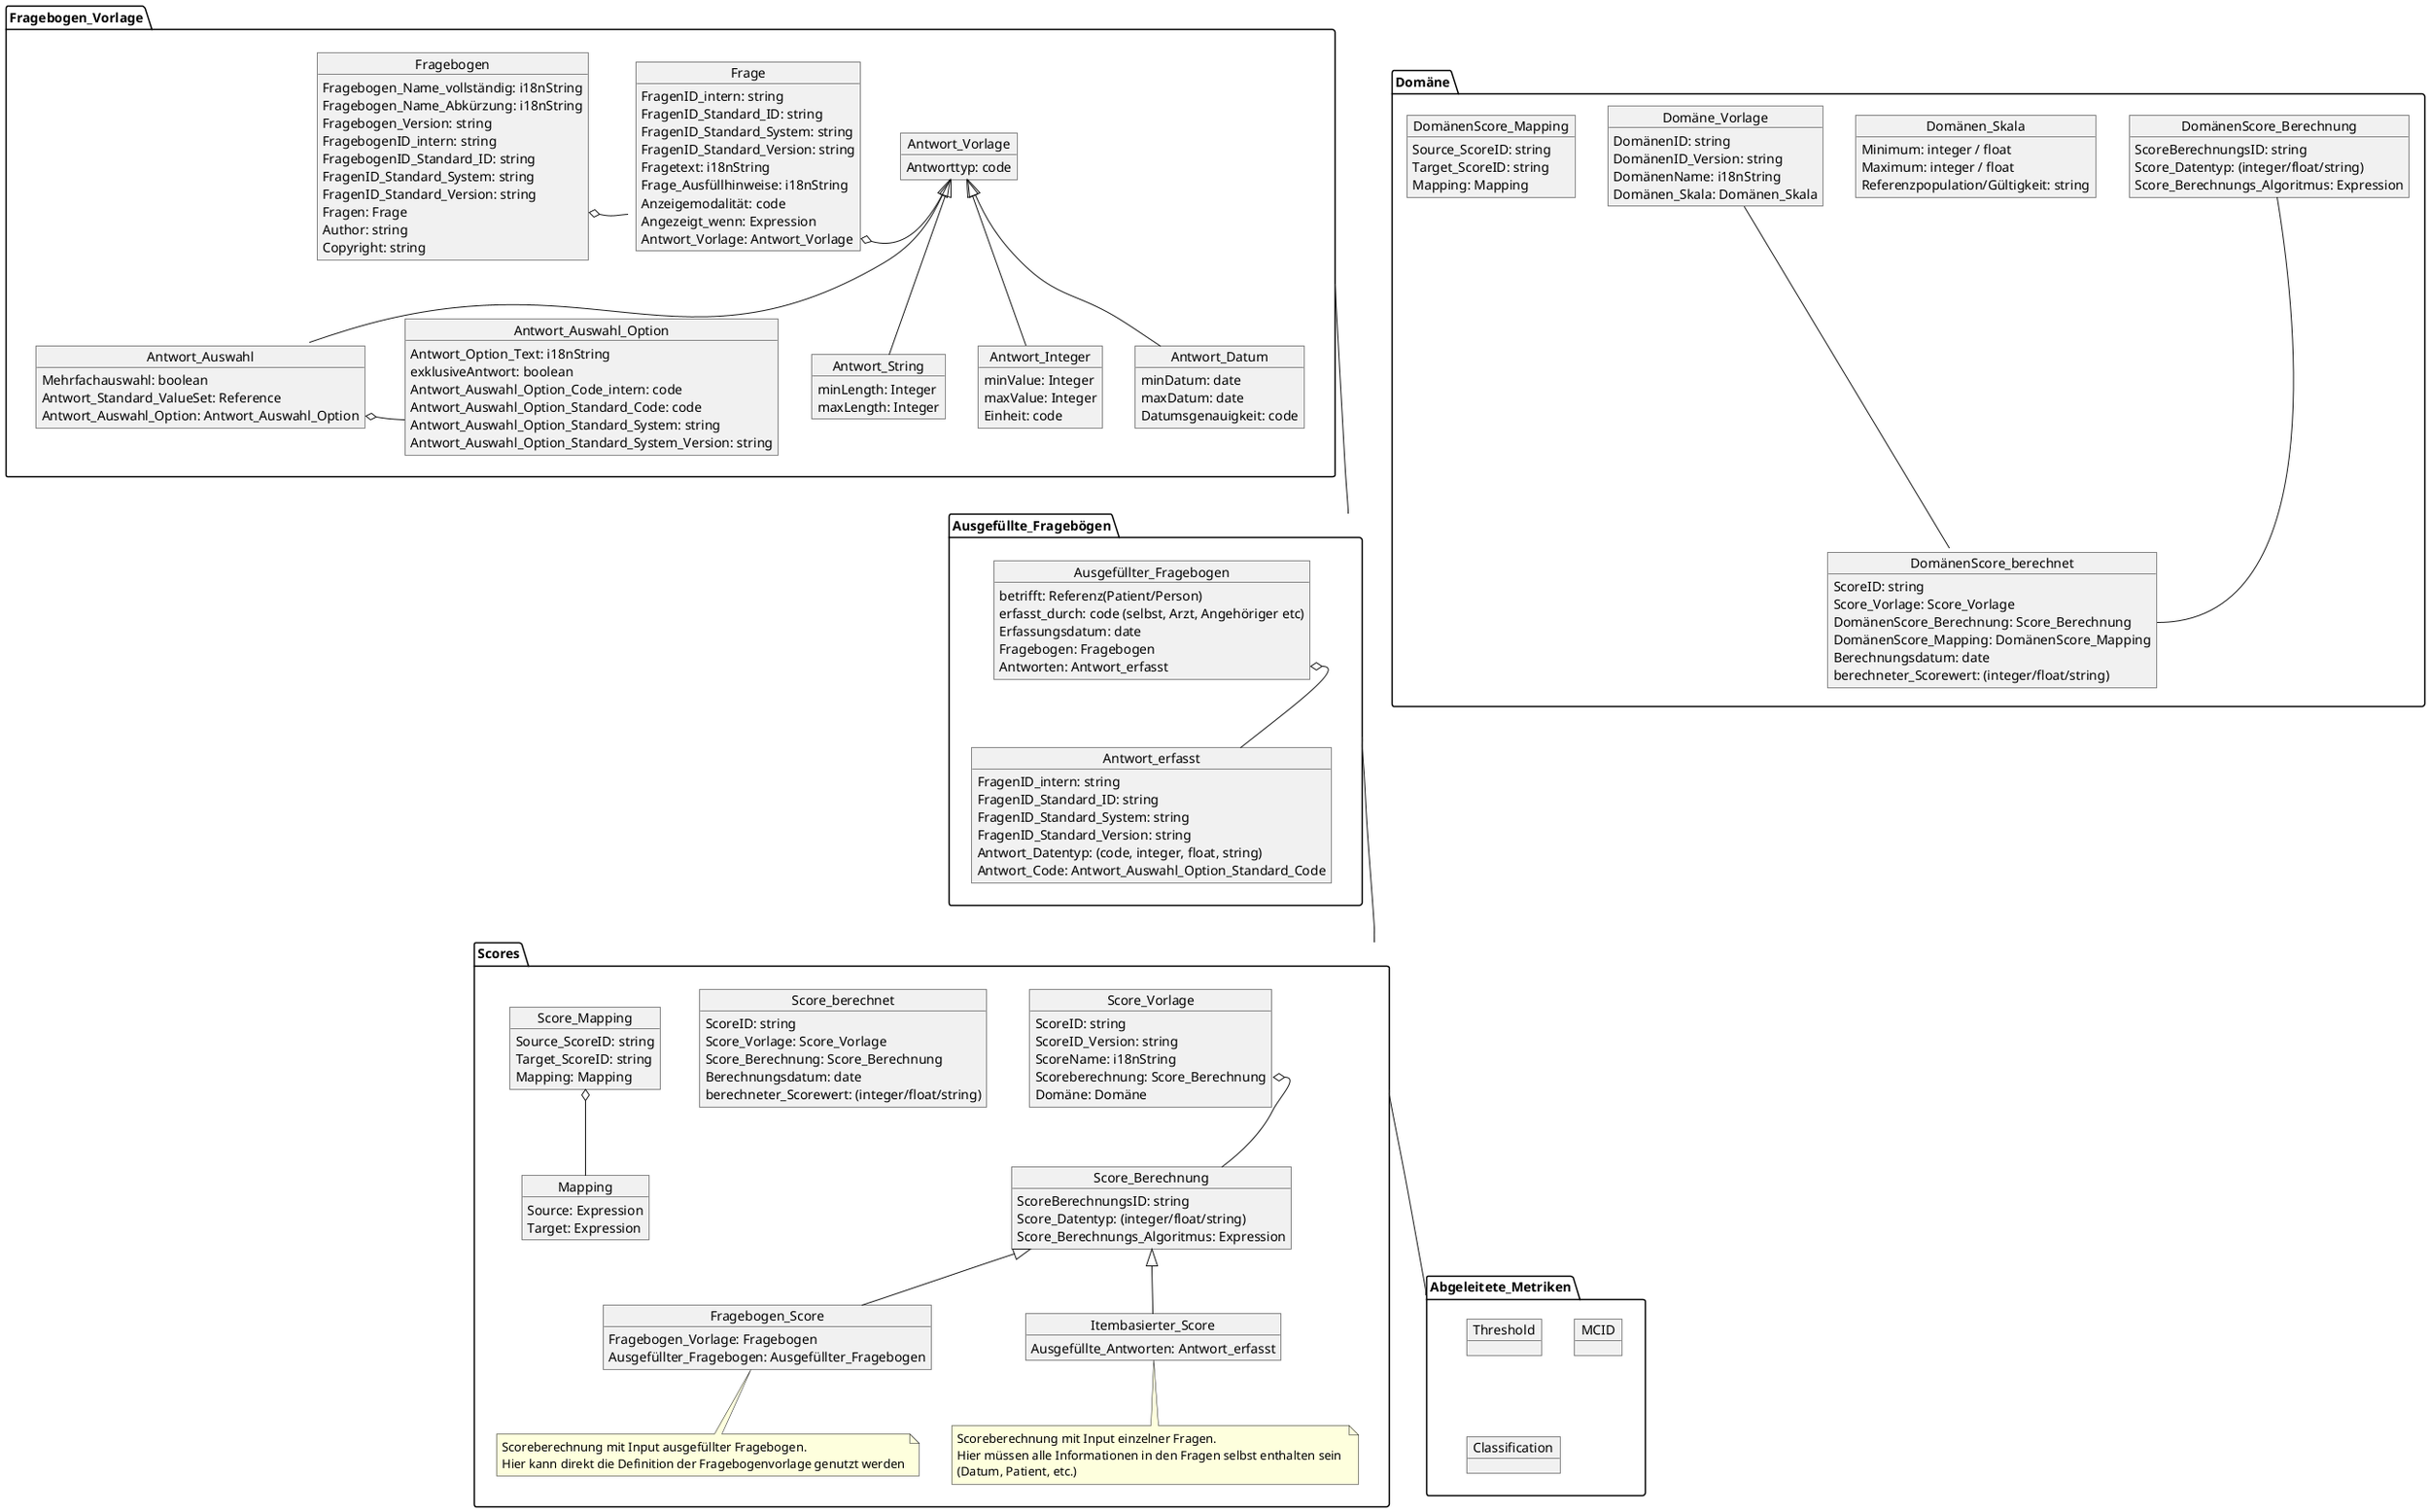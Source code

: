@startuml MII_PRO_Fragebögen
package Fragebogen_Vorlage {
    object Fragebogen {
        Fragebogen_Name_vollständig: i18nString
        Fragebogen_Name_Abkürzung: i18nString
        Fragebogen_Version: string
        FragebogenID_intern: string
        FragebogenID_Standard_ID: string
        FragenID_Standard_System: string
        FragenID_Standard_Version: string
        Fragen: Frage
        Author: string

        Copyright: string


    }

    object Frage{
        FragenID_intern: string
        FragenID_Standard_ID: string
        FragenID_Standard_System: string
        FragenID_Standard_Version: string
        Fragetext: i18nString
        Frage_Ausfüllhinweise: i18nString
        Anzeigemodalität: code
        Angezeigt_wenn: Expression
        Antwort_Vorlage: Antwort_Vorlage

    }

    Fragebogen::Frage o-right- Frage

    object Antwort_Vorlage {
        Antworttyp: code
    }
    Frage::Antwort_Vorlage  o-right-- Antwort_Vorlage

    object Antwort_String {
        minLength: Integer
        maxLength: Integer
    }
    Antwort_Vorlage <|-down- Antwort_String

    object Antwort_Auswahl {
        Mehrfachauswahl: boolean
        Antwort_Standard_ValueSet: Reference
        Antwort_Auswahl_Option: Antwort_Auswahl_Option
    }
    object Antwort_Auswahl_Option {
        Antwort_Option_Text: i18nString
        exklusiveAntwort: boolean
        Antwort_Auswahl_Option_Code_intern: code
        Antwort_Auswahl_Option_Standard_Code: code
        Antwort_Auswahl_Option_Standard_System: string
        Antwort_Auswahl_Option_Standard_System_Version: string

    }

    Antwort_Vorlage <|-down- Antwort_Auswahl
    Antwort_Auswahl::Antwort_Auswahl_Option o-right- Antwort_Auswahl_Option

    object Antwort_Integer {
        minValue: Integer
        maxValue: Integer
        Einheit: code
    }
    Antwort_Vorlage <|-down- Antwort_Integer

    object Antwort_Datum {
        minDatum: date
        maxDatum: date
        Datumsgenauigkeit: code
    }
    Antwort_Vorlage <|-down- Antwort_Datum

}

package Ausgefüllte_Fragebögen {
    object Ausgefüllter_Fragebogen {
    
        betrifft: Referenz(Patient/Person)
        erfasst_durch: code (selbst, Arzt, Angehöriger etc)
        Erfassungsdatum: date
        Fragebogen: Fragebogen
        Antworten: Antwort_erfasst
    }
    object Antwort_erfasst {
        FragenID_intern: string
        FragenID_Standard_ID: string
        FragenID_Standard_System: string
        FragenID_Standard_Version: string
        Antwort_Datentyp: (code, integer, float, string)
        Antwort_Code: Antwort_Auswahl_Option_Standard_Code
    }
    Ausgefüllter_Fragebogen::Antworten o-- Antwort_erfasst
}

package Scores {
    object Score_Vorlage {
        ScoreID: string
        ScoreID_Version: string
        ScoreName: i18nString
        Scoreberechnung: Score_Berechnung
        Domäne: Domäne
    }
    object Score_berechnet {
        ScoreID: string
        Score_Vorlage: Score_Vorlage
        Score_Berechnung: Score_Berechnung
        Berechnungsdatum: date
        berechneter_Scorewert: (integer/float/string)
    } 
    object Score_Berechnung {
        ScoreBerechnungsID: string
        Score_Datentyp: (integer/float/string)
        Score_Berechnungs_Algoritmus: Expression

    }
    Score_Vorlage::Scoreberechnung o-- Score_Berechnung


    object Fragebogen_Score {
        Fragebogen_Vorlage: Fragebogen
        Ausgefüllter_Fragebogen: Ausgefüllter_Fragebogen
    }
    note bottom of Fragebogen_Score 
        Scoreberechnung mit Input ausgefüllter Fragebogen. 
        Hier kann direkt die Definition der Fragebogenvorlage genutzt werden
    end note
      Score_Berechnung <|-- Fragebogen_Score

    object Itembasierter_Score {
        Ausgefüllte_Antworten: Antwort_erfasst
    }
    Score_Berechnung <|-- Itembasierter_Score

    note bottom of Itembasierter_Score 
        Scoreberechnung mit Input einzelner Fragen. 
        Hier müssen alle Informationen in den Fragen selbst enthalten sein 
        (Datum, Patient, etc.)
    end note

    object Score_Mapping {
        Source_ScoreID: string
        Target_ScoreID: string
        Mapping: Mapping 
    }

    object Mapping {
        Source: Expression
        Target: Expression        
    }
    Score_Mapping o-- Mapping
}
package Domäne {
    object Domäne_Vorlage {
        DomänenID: string
        DomänenID_Version: string
        DomänenName: i18nString
        Domänen_Skala: Domänen_Skala
    }
    object Domänen_Skala {
        Minimum: integer / float
        Maximum: integer / float
        Referenzpopulation/Gültigkeit: string
        
    }

    object DomänenScore_berechnet {
        ScoreID: string
        Score_Vorlage: Score_Vorlage
        DomänenScore_Berechnung: Score_Berechnung
        DomänenScore_Mapping: DomänenScore_Mapping
        Berechnungsdatum: date
        berechneter_Scorewert: (integer/float/string)
    } 
    object DomänenScore_Berechnung {
        ScoreBerechnungsID: string
        Score_Datentyp: (integer/float/string)
        Score_Berechnungs_Algoritmus: Expression
    }

    object DomänenScore_Mapping {
        Source_ScoreID: string
        Target_ScoreID: string
        Mapping: Mapping 
    }
}
Domäne_Vorlage --- DomänenScore_berechnet
DomänenScore_Berechnung --- DomänenScore_berechnet::DomänenScore_Berechnung

package Abgeleitete_Metriken {
    object Threshold
    object MCID
    object Classification
} 

Fragebogen_Vorlage --- Ausgefüllte_Fragebögen
Ausgefüllte_Fragebögen --- Scores
Scores --- Abgeleitete_Metriken
@enduml

/'
Teil der nächsten Stufe:
Mehrsprachigkeit
Modulare Fragebögen und Fragenkataloge
Adaptive Fragebögen und CAT
'/
